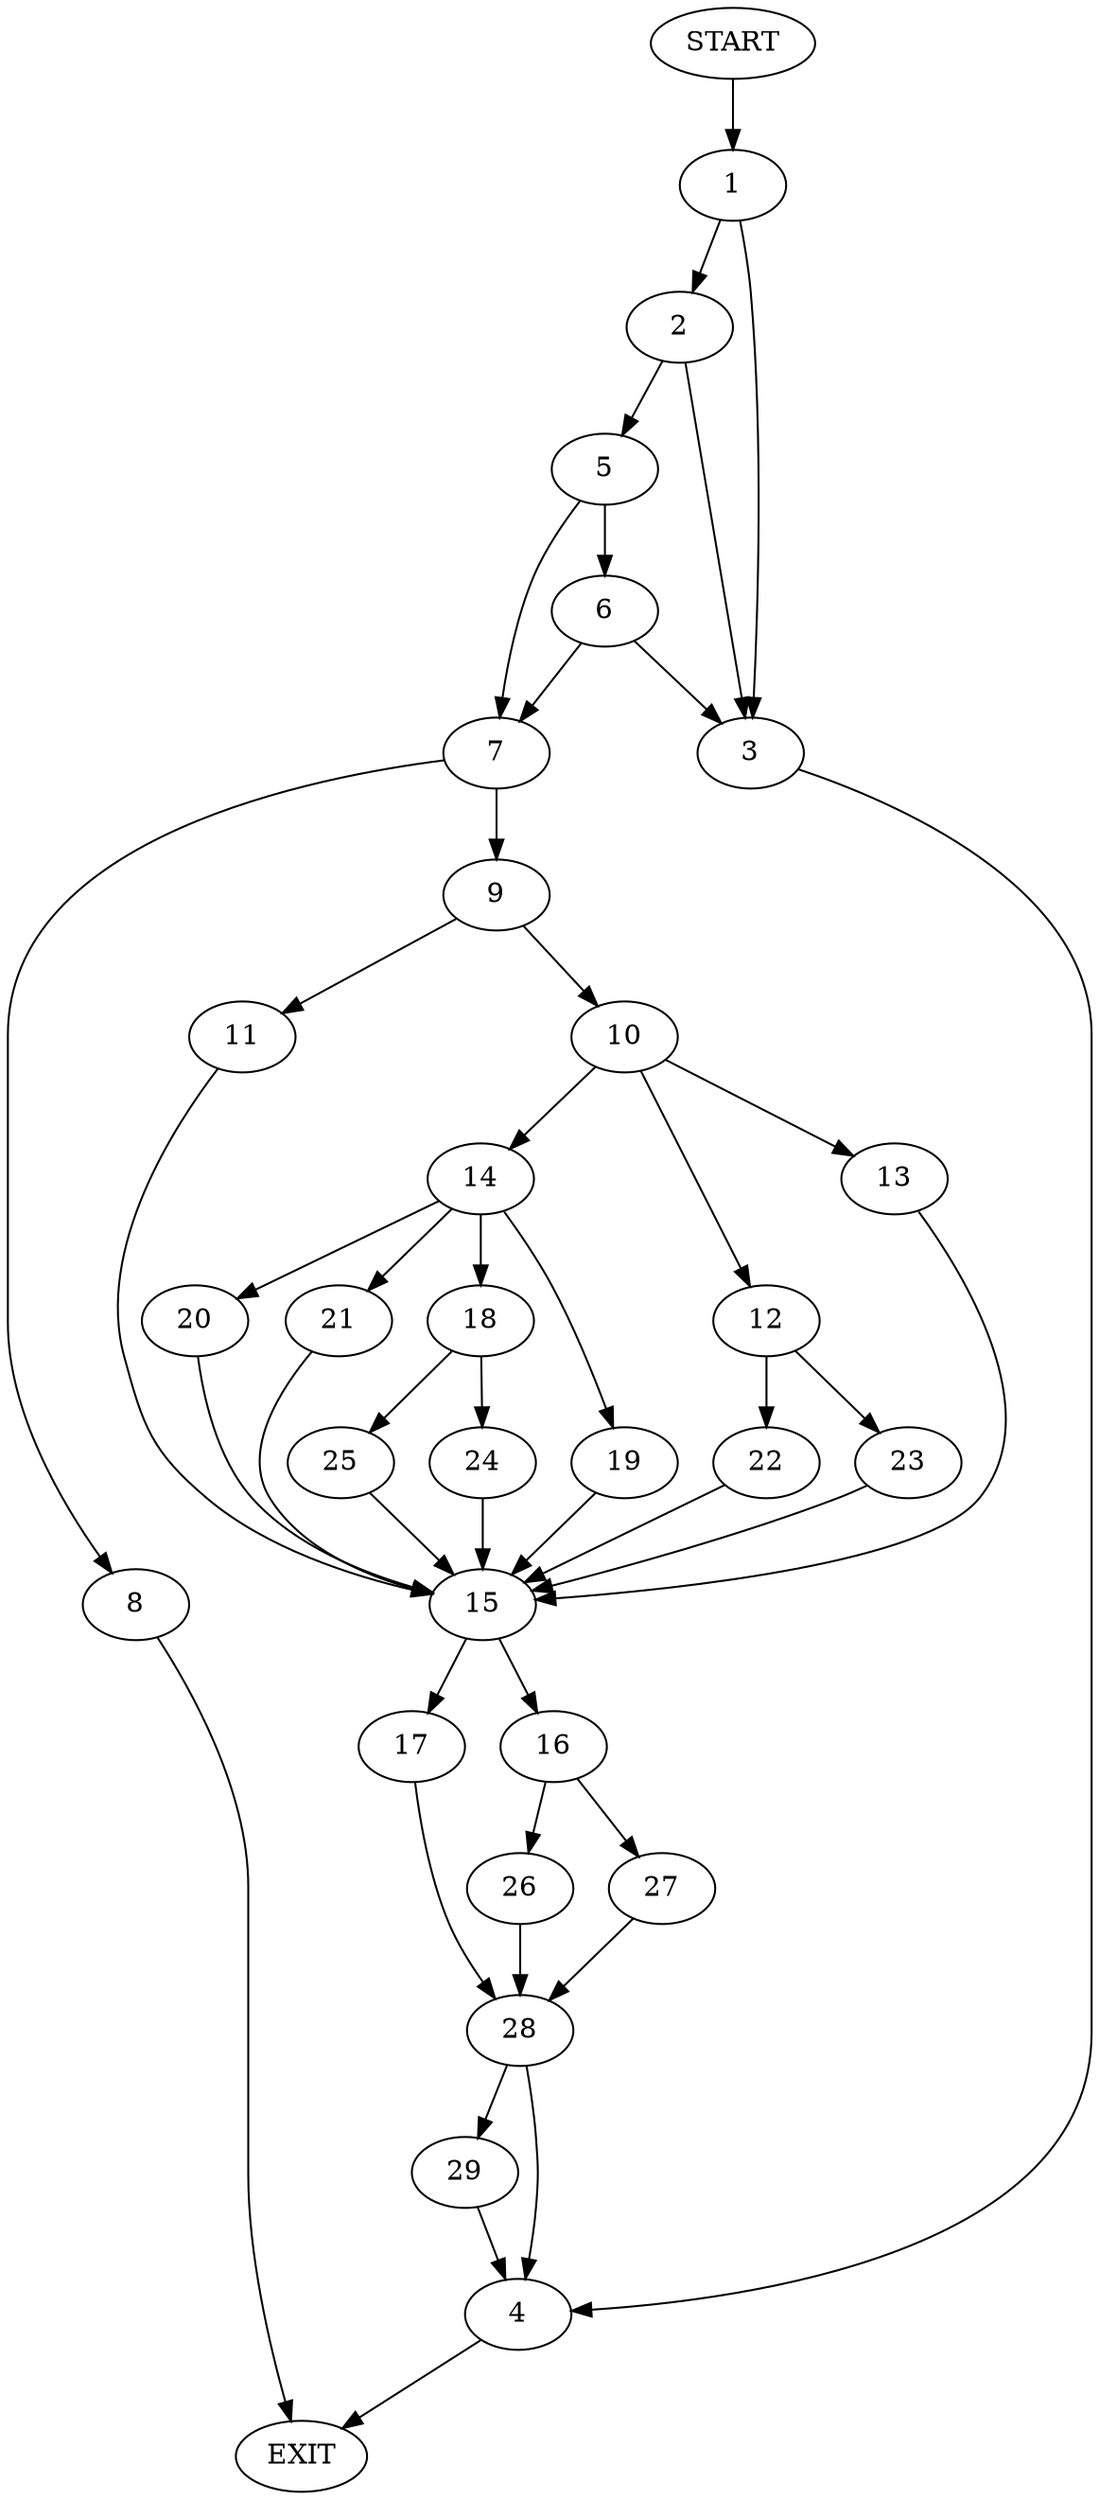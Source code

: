 digraph {
0 [label="START"]
30 [label="EXIT"]
0 -> 1
1 -> 2
1 -> 3
3 -> 4
2 -> 5
2 -> 3
5 -> 6
5 -> 7
7 -> 8
7 -> 9
6 -> 3
6 -> 7
8 -> 30
9 -> 10
9 -> 11
10 -> 12
10 -> 13
10 -> 14
11 -> 15
15 -> 16
15 -> 17
14 -> 18
14 -> 19
14 -> 20
14 -> 21
12 -> 22
12 -> 23
13 -> 15
22 -> 15
23 -> 15
20 -> 15
18 -> 24
18 -> 25
19 -> 15
21 -> 15
25 -> 15
24 -> 15
16 -> 26
16 -> 27
17 -> 28
28 -> 4
28 -> 29
26 -> 28
27 -> 28
4 -> 30
29 -> 4
}
